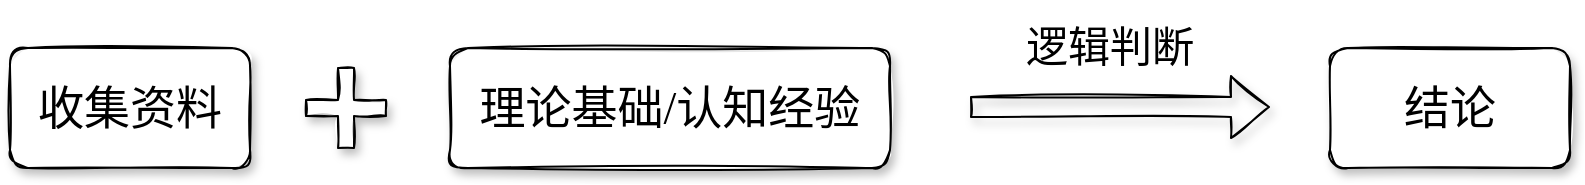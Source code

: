 <mxfile version="14.9.8" type="github"><diagram id="mg97Mdl2hb3oCWbUeMJg" name="Page-1"><mxGraphModel dx="1209" dy="749" grid="1" gridSize="10" guides="1" tooltips="1" connect="1" arrows="1" fold="1" page="1" pageScale="1" pageWidth="827" pageHeight="1169" math="0" shadow="0"><root><mxCell id="0"/><mxCell id="1" parent="0"/><mxCell id="32ols15Bc3fSsCXA4Aej-1" value="&lt;p&gt;&lt;font style=&quot;font-size: 23px&quot; data-font-src=&quot;https://fonts.googleapis.com/css?family=ZCOOL+KuaiLe&quot;&gt;收集资料&lt;/font&gt;&lt;/p&gt;" style="whiteSpace=wrap;html=1;sketch=1;rounded=1;shadow=1;glass=0;fontFamily=ZCOOL QingKe HuangYou;fontSource=https%3A%2F%2Ffonts.googleapis.com%2Fcss%3Ffamily%3DZCOOL%2BQingKe%2BHuangYou;" vertex="1" parent="1"><mxGeometry x="20" y="330" width="120" height="60" as="geometry"/></mxCell><mxCell id="32ols15Bc3fSsCXA4Aej-3" value="" style="shape=cross;whiteSpace=wrap;html=1;rounded=1;shadow=1;glass=0;sketch=1;fontFamily=ZCOOL QingKe HuangYou;fontSource=https%3A%2F%2Ffonts.googleapis.com%2Fcss%3Ffamily%3DZCOOL%2BQingKe%2BHuangYou;" vertex="1" parent="1"><mxGeometry x="168" y="340" width="40" height="40" as="geometry"/></mxCell><mxCell id="32ols15Bc3fSsCXA4Aej-6" value="&lt;p&gt;&lt;font style=&quot;font-size: 23px&quot; data-font-src=&quot;https://fonts.googleapis.com/css?family=ZCOOL+KuaiLe&quot;&gt;理论基础/认知经验&lt;/font&gt;&lt;/p&gt;" style="whiteSpace=wrap;html=1;sketch=1;rounded=1;shadow=1;glass=0;fontFamily=ZCOOL QingKe HuangYou;fontSource=https%3A%2F%2Ffonts.googleapis.com%2Fcss%3Ffamily%3DZCOOL%2BQingKe%2BHuangYou;" vertex="1" parent="1"><mxGeometry x="240" y="330" width="220" height="60" as="geometry"/></mxCell><mxCell id="32ols15Bc3fSsCXA4Aej-8" value="" style="shape=flexArrow;endArrow=classic;html=1;sketch=1;fontFamily=ZCOOL QingKe HuangYou;fontSource=https%3A%2F%2Ffonts.googleapis.com%2Fcss%3Ffamily%3DZCOOL%2BQingKe%2BHuangYou;shadow=1;" edge="1" parent="1"><mxGeometry width="50" height="50" relative="1" as="geometry"><mxPoint x="500" y="359.5" as="sourcePoint"/><mxPoint x="650" y="359.5" as="targetPoint"/></mxGeometry></mxCell><mxCell id="32ols15Bc3fSsCXA4Aej-9" value="&lt;font style=&quot;font-size: 21px&quot;&gt;逻辑判断&lt;/font&gt;" style="text;html=1;strokeColor=none;fillColor=none;align=center;verticalAlign=middle;whiteSpace=wrap;rounded=0;shadow=1;glass=0;sketch=1;fontFamily=ZCOOL QingKe HuangYou;fontSource=https%3A%2F%2Ffonts.googleapis.com%2Fcss%3Ffamily%3DZCOOL%2BQingKe%2BHuangYou;" vertex="1" parent="1"><mxGeometry x="510" y="310" width="120" height="40" as="geometry"/></mxCell><mxCell id="32ols15Bc3fSsCXA4Aej-10" value="&lt;p&gt;&lt;font style=&quot;font-size: 23px&quot; data-font-src=&quot;https://fonts.googleapis.com/css?family=ZCOOL+KuaiLe&quot;&gt;结论&lt;/font&gt;&lt;/p&gt;" style="whiteSpace=wrap;html=1;sketch=1;rounded=1;shadow=1;glass=0;fontFamily=ZCOOL QingKe HuangYou;fontSource=https%3A%2F%2Ffonts.googleapis.com%2Fcss%3Ffamily%3DZCOOL%2BQingKe%2BHuangYou;" vertex="1" parent="1"><mxGeometry x="680" y="330" width="120" height="60" as="geometry"/></mxCell></root></mxGraphModel></diagram></mxfile>